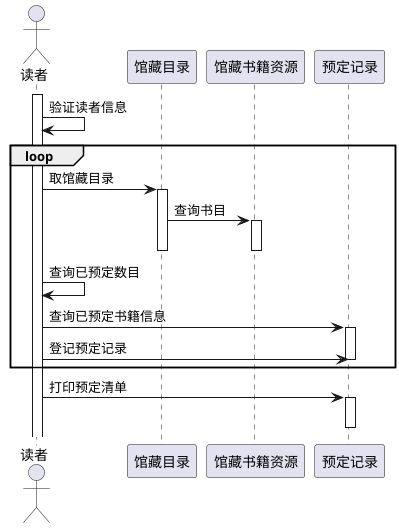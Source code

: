 @startuml
actor 读者
activate 读者
读者->读者:验证读者信息
loop
读者->馆藏目录:取馆藏目录
activate 馆藏目录
馆藏目录->馆藏书籍资源:查询书目
activate 馆藏书籍资源
deactivate 馆藏书籍资源
deactivate 馆藏目录
读者->读者:查询已预定数目
读者->预定记录:查询已预定书籍信息
activate 预定记录
读者->预定记录:登记预定记录
deactivate 预定记录
end
读者->预定记录:打印预定清单
activate 预定记录
deactivate 预定记录
@enduml
